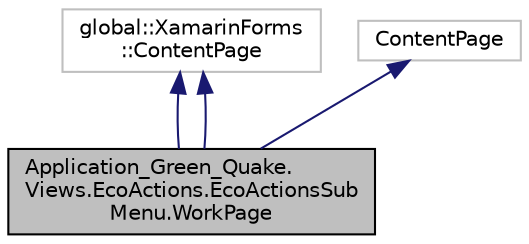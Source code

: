 digraph "Application_Green_Quake.Views.EcoActions.EcoActionsSubMenu.WorkPage"
{
 // LATEX_PDF_SIZE
  edge [fontname="Helvetica",fontsize="10",labelfontname="Helvetica",labelfontsize="10"];
  node [fontname="Helvetica",fontsize="10",shape=record];
  Node1 [label="Application_Green_Quake.\lViews.EcoActions.EcoActionsSub\lMenu.WorkPage",height=0.2,width=0.4,color="black", fillcolor="grey75", style="filled", fontcolor="black",tooltip=" "];
  Node2 -> Node1 [dir="back",color="midnightblue",fontsize="10",style="solid"];
  Node2 [label="global::XamarinForms\l::ContentPage",height=0.2,width=0.4,color="grey75", fillcolor="white", style="filled",tooltip=" "];
  Node2 -> Node1 [dir="back",color="midnightblue",fontsize="10",style="solid"];
  Node3 -> Node1 [dir="back",color="midnightblue",fontsize="10",style="solid"];
  Node3 [label="ContentPage",height=0.2,width=0.4,color="grey75", fillcolor="white", style="filled",tooltip=" "];
}
